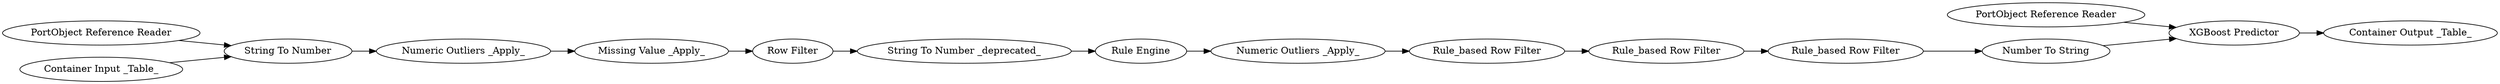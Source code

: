 digraph {
	"1079182580250632684_227" [label="String To Number"]
	"6055062962940574016_1216" [label="PortObject Reference Reader"]
	"1079182580250632684_234" [label="Number To String"]
	"1079182580250632684_231" [label="Rule_based Row Filter"]
	"3081129965677489465_1161" [label="Container Output _Table_"]
	"1079182580250632684_230" [label="Rule_based Row Filter"]
	"1079182580250632684_229" [label="Row Filter"]
	"1079182580250632684_235" [label="Numeric Outliers _Apply_"]
	"1079182580250632684_13" [label="Rule_based Row Filter"]
	"1079182580250632684_236" [label="Numeric Outliers _Apply_"]
	"3081129965677489465_306" [label="Container Input _Table_"]
	"1079182580250632684_161" [label="Rule Engine"]
	"3081129965677489465_1214" [label="XGBoost Predictor"]
	"1079182580250632684_30" [label="String To Number _deprecated_"]
	"1079182580250632684_237" [label="Missing Value _Apply_"]
	"3081129965677489465_1213" [label="PortObject Reference Reader"]
	"3081129965677489465_1213" -> "3081129965677489465_1214"
	"1079182580250632684_237" -> "1079182580250632684_229"
	"1079182580250632684_227" -> "1079182580250632684_235"
	"1079182580250632684_229" -> "1079182580250632684_30"
	"1079182580250632684_236" -> "1079182580250632684_13"
	"6055062962940574016_1216" -> "1079182580250632684_227"
	"3081129965677489465_306" -> "1079182580250632684_227"
	"1079182580250632684_13" -> "1079182580250632684_230"
	"1079182580250632684_235" -> "1079182580250632684_237"
	"1079182580250632684_231" -> "1079182580250632684_234"
	"1079182580250632684_234" -> "3081129965677489465_1214"
	"1079182580250632684_230" -> "1079182580250632684_231"
	"3081129965677489465_1214" -> "3081129965677489465_1161"
	"1079182580250632684_161" -> "1079182580250632684_236"
	"1079182580250632684_30" -> "1079182580250632684_161"
	rankdir=LR
}
